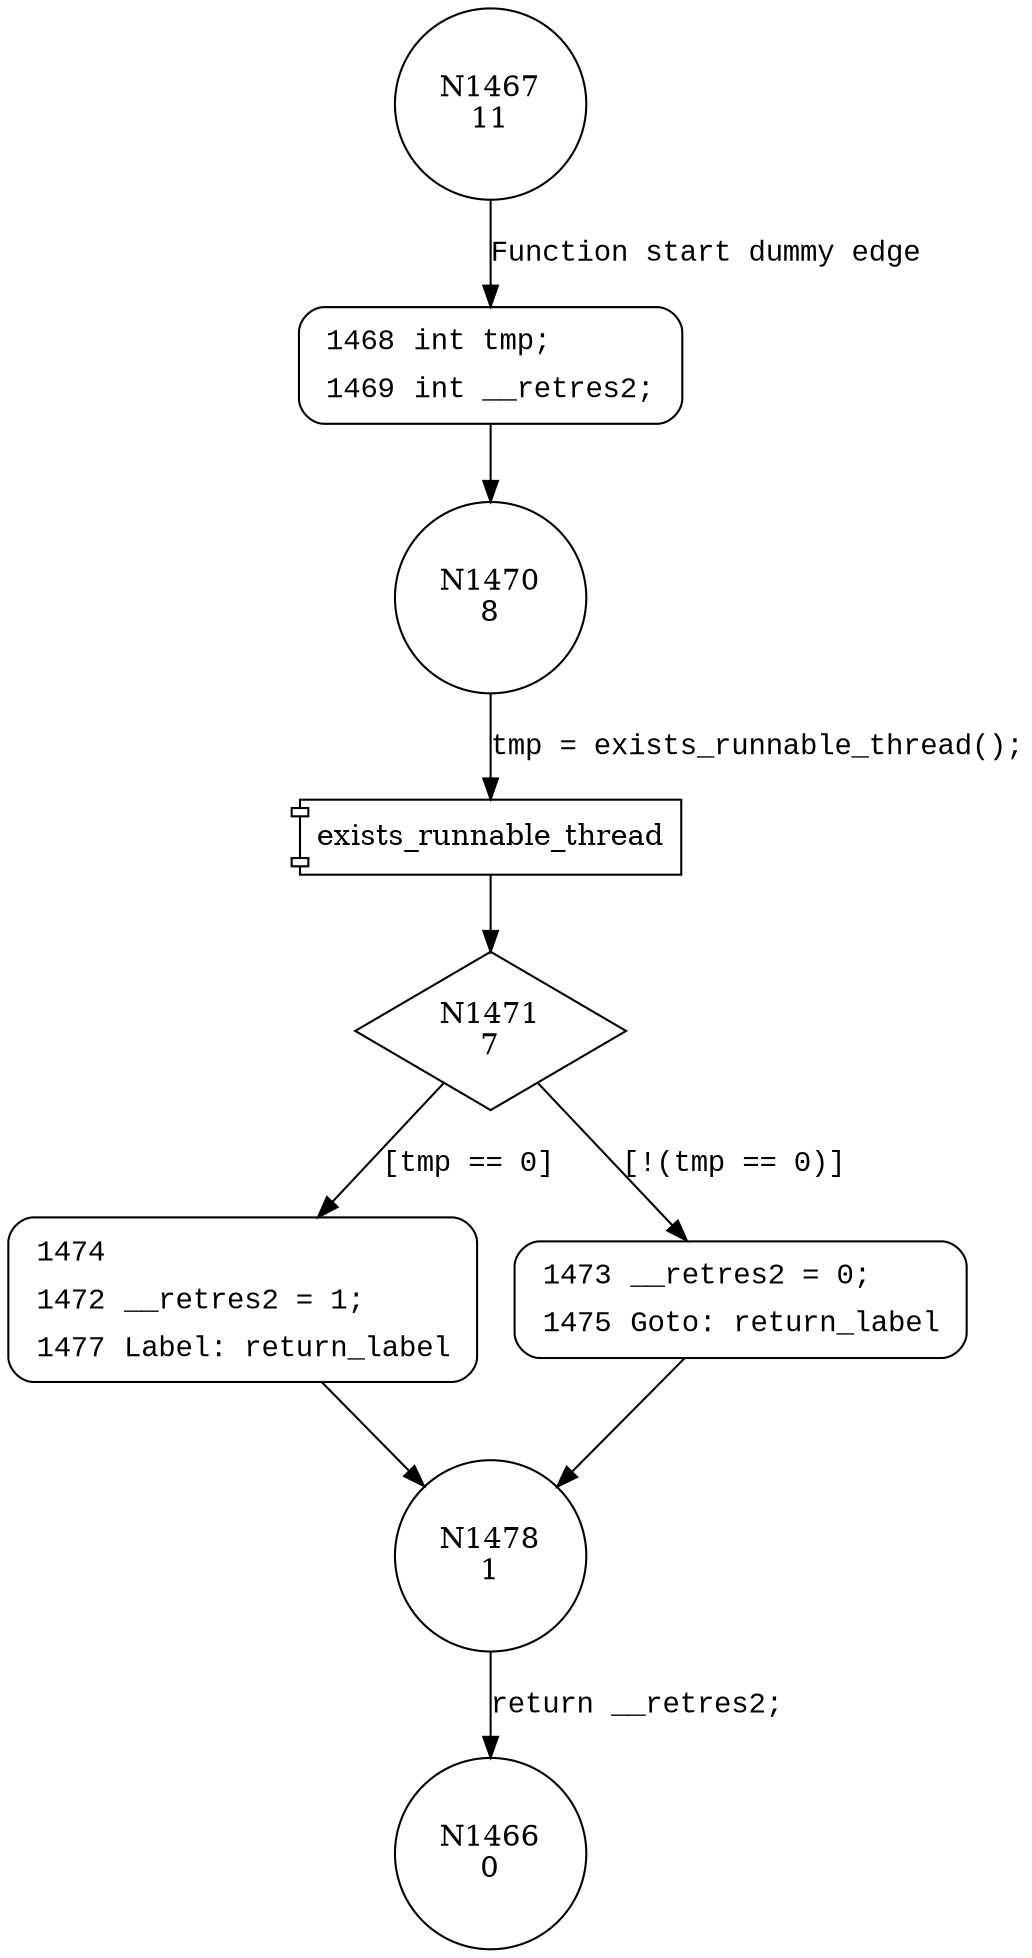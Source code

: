 digraph stop_simulation {
1467 [shape="circle" label="N1467\n11"]
1468 [shape="circle" label="N1468\n10"]
1470 [shape="circle" label="N1470\n8"]
1471 [shape="diamond" label="N1471\n7"]
1474 [shape="circle" label="N1474\n4"]
1473 [shape="circle" label="N1473\n6"]
1478 [shape="circle" label="N1478\n1"]
1466 [shape="circle" label="N1466\n0"]
1468 [style="filled,bold" penwidth="1" fillcolor="white" fontname="Courier New" shape="Mrecord" label=<<table border="0" cellborder="0" cellpadding="3" bgcolor="white"><tr><td align="right">1468</td><td align="left">int tmp;</td></tr><tr><td align="right">1469</td><td align="left">int __retres2;</td></tr></table>>]
1468 -> 1470[label=""]
1473 [style="filled,bold" penwidth="1" fillcolor="white" fontname="Courier New" shape="Mrecord" label=<<table border="0" cellborder="0" cellpadding="3" bgcolor="white"><tr><td align="right">1473</td><td align="left">__retres2 = 0;</td></tr><tr><td align="right">1475</td><td align="left">Goto: return_label</td></tr></table>>]
1473 -> 1478[label=""]
1474 [style="filled,bold" penwidth="1" fillcolor="white" fontname="Courier New" shape="Mrecord" label=<<table border="0" cellborder="0" cellpadding="3" bgcolor="white"><tr><td align="right">1474</td><td align="left"></td></tr><tr><td align="right">1472</td><td align="left">__retres2 = 1;</td></tr><tr><td align="right">1477</td><td align="left">Label: return_label</td></tr></table>>]
1474 -> 1478[label=""]
1467 -> 1468 [label="Function start dummy edge" fontname="Courier New"]
100012 [shape="component" label="exists_runnable_thread"]
1470 -> 100012 [label="tmp = exists_runnable_thread();" fontname="Courier New"]
100012 -> 1471 [label="" fontname="Courier New"]
1471 -> 1474 [label="[tmp == 0]" fontname="Courier New"]
1471 -> 1473 [label="[!(tmp == 0)]" fontname="Courier New"]
1478 -> 1466 [label="return __retres2;" fontname="Courier New"]
}